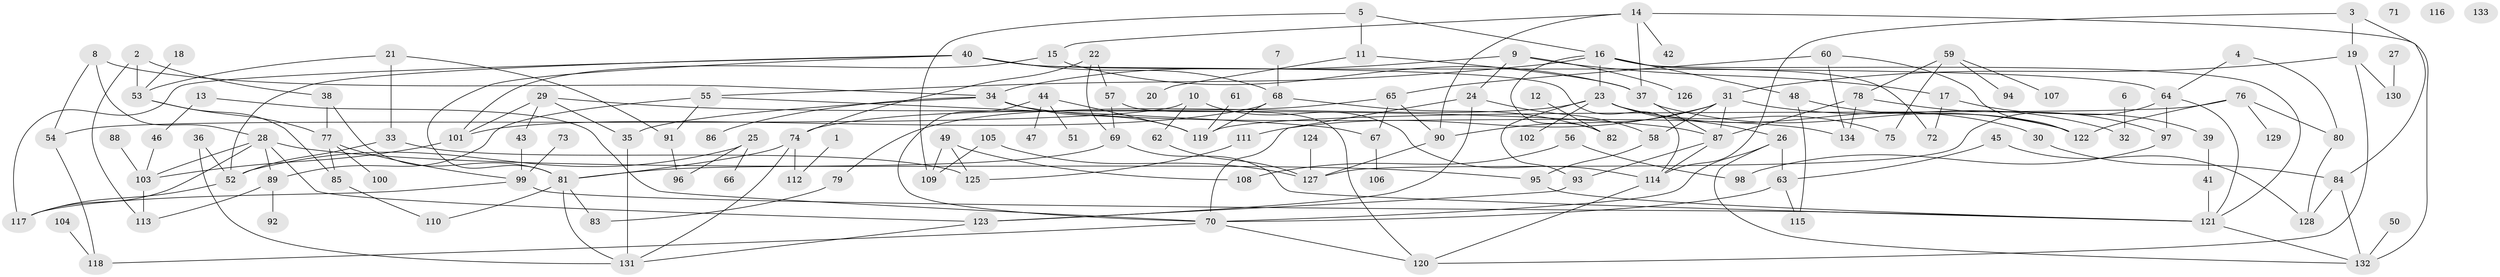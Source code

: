 // coarse degree distribution, {1: 0.21875, 6: 0.0625, 5: 0.041666666666666664, 2: 0.20833333333333334, 3: 0.19791666666666666, 4: 0.09375, 7: 0.0625, 8: 0.0625, 0: 0.03125, 9: 0.020833333333333332}
// Generated by graph-tools (version 1.1) at 2025/41/03/06/25 10:41:25]
// undirected, 134 vertices, 201 edges
graph export_dot {
graph [start="1"]
  node [color=gray90,style=filled];
  1;
  2;
  3;
  4;
  5;
  6;
  7;
  8;
  9;
  10;
  11;
  12;
  13;
  14;
  15;
  16;
  17;
  18;
  19;
  20;
  21;
  22;
  23;
  24;
  25;
  26;
  27;
  28;
  29;
  30;
  31;
  32;
  33;
  34;
  35;
  36;
  37;
  38;
  39;
  40;
  41;
  42;
  43;
  44;
  45;
  46;
  47;
  48;
  49;
  50;
  51;
  52;
  53;
  54;
  55;
  56;
  57;
  58;
  59;
  60;
  61;
  62;
  63;
  64;
  65;
  66;
  67;
  68;
  69;
  70;
  71;
  72;
  73;
  74;
  75;
  76;
  77;
  78;
  79;
  80;
  81;
  82;
  83;
  84;
  85;
  86;
  87;
  88;
  89;
  90;
  91;
  92;
  93;
  94;
  95;
  96;
  97;
  98;
  99;
  100;
  101;
  102;
  103;
  104;
  105;
  106;
  107;
  108;
  109;
  110;
  111;
  112;
  113;
  114;
  115;
  116;
  117;
  118;
  119;
  120;
  121;
  122;
  123;
  124;
  125;
  126;
  127;
  128;
  129;
  130;
  131;
  132;
  133;
  134;
  1 -- 112;
  2 -- 38;
  2 -- 53;
  2 -- 113;
  3 -- 19;
  3 -- 84;
  3 -- 114;
  4 -- 64;
  4 -- 80;
  5 -- 11;
  5 -- 16;
  5 -- 109;
  6 -- 32;
  7 -- 68;
  8 -- 28;
  8 -- 34;
  8 -- 54;
  9 -- 17;
  9 -- 24;
  9 -- 34;
  9 -- 126;
  10 -- 54;
  10 -- 62;
  10 -- 114;
  11 -- 20;
  11 -- 37;
  12 -- 82;
  13 -- 46;
  13 -- 70;
  14 -- 15;
  14 -- 37;
  14 -- 42;
  14 -- 90;
  14 -- 132;
  15 -- 37;
  15 -- 101;
  16 -- 23;
  16 -- 48;
  16 -- 55;
  16 -- 72;
  16 -- 82;
  16 -- 121;
  17 -- 39;
  17 -- 72;
  18 -- 53;
  19 -- 31;
  19 -- 120;
  19 -- 130;
  21 -- 33;
  21 -- 53;
  21 -- 91;
  22 -- 57;
  22 -- 69;
  22 -- 74;
  23 -- 26;
  23 -- 30;
  23 -- 75;
  23 -- 79;
  23 -- 93;
  23 -- 102;
  24 -- 58;
  24 -- 70;
  24 -- 123;
  25 -- 52;
  25 -- 66;
  25 -- 96;
  26 -- 63;
  26 -- 70;
  26 -- 132;
  27 -- 130;
  28 -- 89;
  28 -- 95;
  28 -- 103;
  28 -- 117;
  28 -- 123;
  29 -- 35;
  29 -- 43;
  29 -- 87;
  29 -- 101;
  30 -- 84;
  31 -- 32;
  31 -- 58;
  31 -- 87;
  31 -- 90;
  31 -- 111;
  33 -- 52;
  33 -- 125;
  34 -- 35;
  34 -- 86;
  34 -- 119;
  34 -- 134;
  35 -- 131;
  36 -- 52;
  36 -- 131;
  37 -- 87;
  37 -- 122;
  38 -- 77;
  38 -- 81;
  39 -- 41;
  40 -- 52;
  40 -- 64;
  40 -- 68;
  40 -- 81;
  40 -- 114;
  40 -- 117;
  41 -- 121;
  43 -- 99;
  44 -- 47;
  44 -- 51;
  44 -- 70;
  44 -- 119;
  45 -- 63;
  45 -- 128;
  46 -- 103;
  48 -- 115;
  48 -- 122;
  49 -- 108;
  49 -- 109;
  49 -- 125;
  50 -- 132;
  52 -- 117;
  53 -- 77;
  53 -- 85;
  54 -- 118;
  55 -- 67;
  55 -- 89;
  55 -- 91;
  56 -- 98;
  56 -- 108;
  57 -- 69;
  57 -- 120;
  58 -- 95;
  59 -- 75;
  59 -- 78;
  59 -- 94;
  59 -- 107;
  60 -- 65;
  60 -- 122;
  60 -- 134;
  61 -- 119;
  62 -- 127;
  63 -- 70;
  63 -- 115;
  64 -- 97;
  64 -- 121;
  64 -- 127;
  65 -- 67;
  65 -- 74;
  65 -- 90;
  67 -- 106;
  68 -- 82;
  68 -- 101;
  68 -- 119;
  69 -- 81;
  69 -- 121;
  70 -- 118;
  70 -- 120;
  73 -- 99;
  74 -- 81;
  74 -- 112;
  74 -- 131;
  76 -- 80;
  76 -- 119;
  76 -- 122;
  76 -- 129;
  77 -- 85;
  77 -- 99;
  77 -- 100;
  78 -- 87;
  78 -- 97;
  78 -- 134;
  79 -- 83;
  80 -- 128;
  81 -- 83;
  81 -- 110;
  81 -- 131;
  84 -- 128;
  84 -- 132;
  85 -- 110;
  87 -- 93;
  87 -- 114;
  88 -- 103;
  89 -- 92;
  89 -- 113;
  90 -- 127;
  91 -- 96;
  93 -- 123;
  95 -- 121;
  97 -- 98;
  99 -- 117;
  99 -- 121;
  101 -- 103;
  103 -- 113;
  104 -- 118;
  105 -- 109;
  105 -- 127;
  111 -- 125;
  114 -- 120;
  121 -- 132;
  123 -- 131;
  124 -- 127;
}
